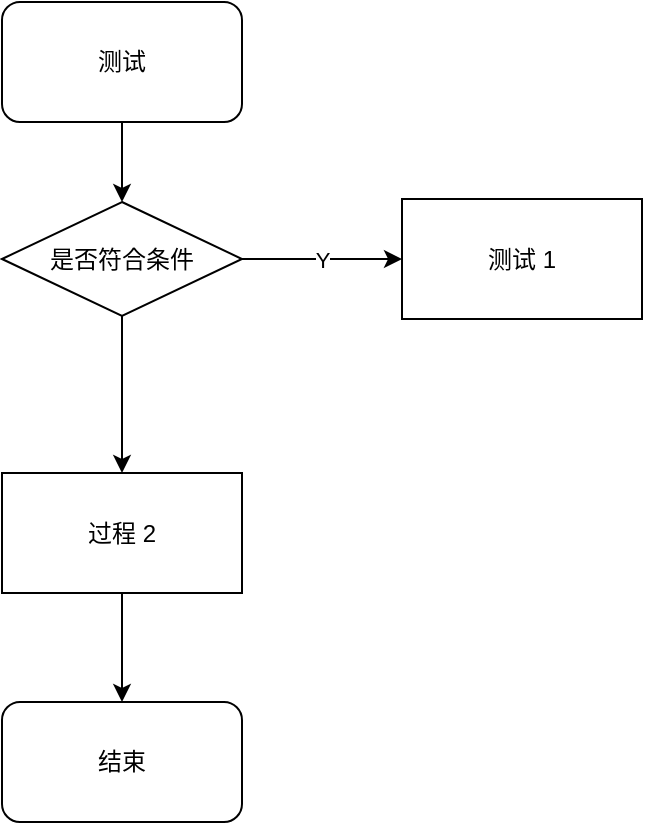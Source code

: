 <mxfile version="13.5.4" type="github">
  <diagram id="tthJponR6wTbyG3smFAc" name="第 1 页">
    <mxGraphModel dx="1186" dy="620" grid="1" gridSize="10" guides="1" tooltips="1" connect="1" arrows="1" fold="1" page="1" pageScale="1" pageWidth="827" pageHeight="1169" math="0" shadow="0">
      <root>
        <mxCell id="0" />
        <mxCell id="1" parent="0" />
        <mxCell id="BEt1HKcUf7UVFXxwdmTg-4" value="" style="edgeStyle=orthogonalEdgeStyle;rounded=0;orthogonalLoop=1;jettySize=auto;html=1;" edge="1" parent="1" source="BEt1HKcUf7UVFXxwdmTg-1" target="BEt1HKcUf7UVFXxwdmTg-3">
          <mxGeometry relative="1" as="geometry" />
        </mxCell>
        <mxCell id="BEt1HKcUf7UVFXxwdmTg-1" value="测试" style="rounded=1;whiteSpace=wrap;html=1;" vertex="1" parent="1">
          <mxGeometry x="300" y="60" width="120" height="60" as="geometry" />
        </mxCell>
        <mxCell id="BEt1HKcUf7UVFXxwdmTg-6" value="Y" style="edgeStyle=orthogonalEdgeStyle;rounded=0;orthogonalLoop=1;jettySize=auto;html=1;" edge="1" parent="1" source="BEt1HKcUf7UVFXxwdmTg-3" target="BEt1HKcUf7UVFXxwdmTg-5">
          <mxGeometry relative="1" as="geometry" />
        </mxCell>
        <mxCell id="BEt1HKcUf7UVFXxwdmTg-10" value="" style="edgeStyle=orthogonalEdgeStyle;rounded=0;orthogonalLoop=1;jettySize=auto;html=1;" edge="1" parent="1" source="BEt1HKcUf7UVFXxwdmTg-3" target="BEt1HKcUf7UVFXxwdmTg-9">
          <mxGeometry relative="1" as="geometry" />
        </mxCell>
        <mxCell id="BEt1HKcUf7UVFXxwdmTg-3" value="是否符合条件" style="rhombus;whiteSpace=wrap;html=1;" vertex="1" parent="1">
          <mxGeometry x="300" y="160" width="120" height="57" as="geometry" />
        </mxCell>
        <mxCell id="BEt1HKcUf7UVFXxwdmTg-5" value="测试 1" style="whiteSpace=wrap;html=1;" vertex="1" parent="1">
          <mxGeometry x="500" y="158.5" width="120" height="60" as="geometry" />
        </mxCell>
        <mxCell id="BEt1HKcUf7UVFXxwdmTg-11" style="edgeStyle=orthogonalEdgeStyle;rounded=0;orthogonalLoop=1;jettySize=auto;html=1;" edge="1" parent="1" source="BEt1HKcUf7UVFXxwdmTg-9">
          <mxGeometry relative="1" as="geometry">
            <mxPoint x="360" y="410" as="targetPoint" />
          </mxGeometry>
        </mxCell>
        <mxCell id="BEt1HKcUf7UVFXxwdmTg-9" value="过程 2" style="whiteSpace=wrap;html=1;" vertex="1" parent="1">
          <mxGeometry x="300" y="295.5" width="120" height="60" as="geometry" />
        </mxCell>
        <mxCell id="BEt1HKcUf7UVFXxwdmTg-12" value="结束" style="rounded=1;whiteSpace=wrap;html=1;" vertex="1" parent="1">
          <mxGeometry x="300" y="410" width="120" height="60" as="geometry" />
        </mxCell>
      </root>
    </mxGraphModel>
  </diagram>
</mxfile>
